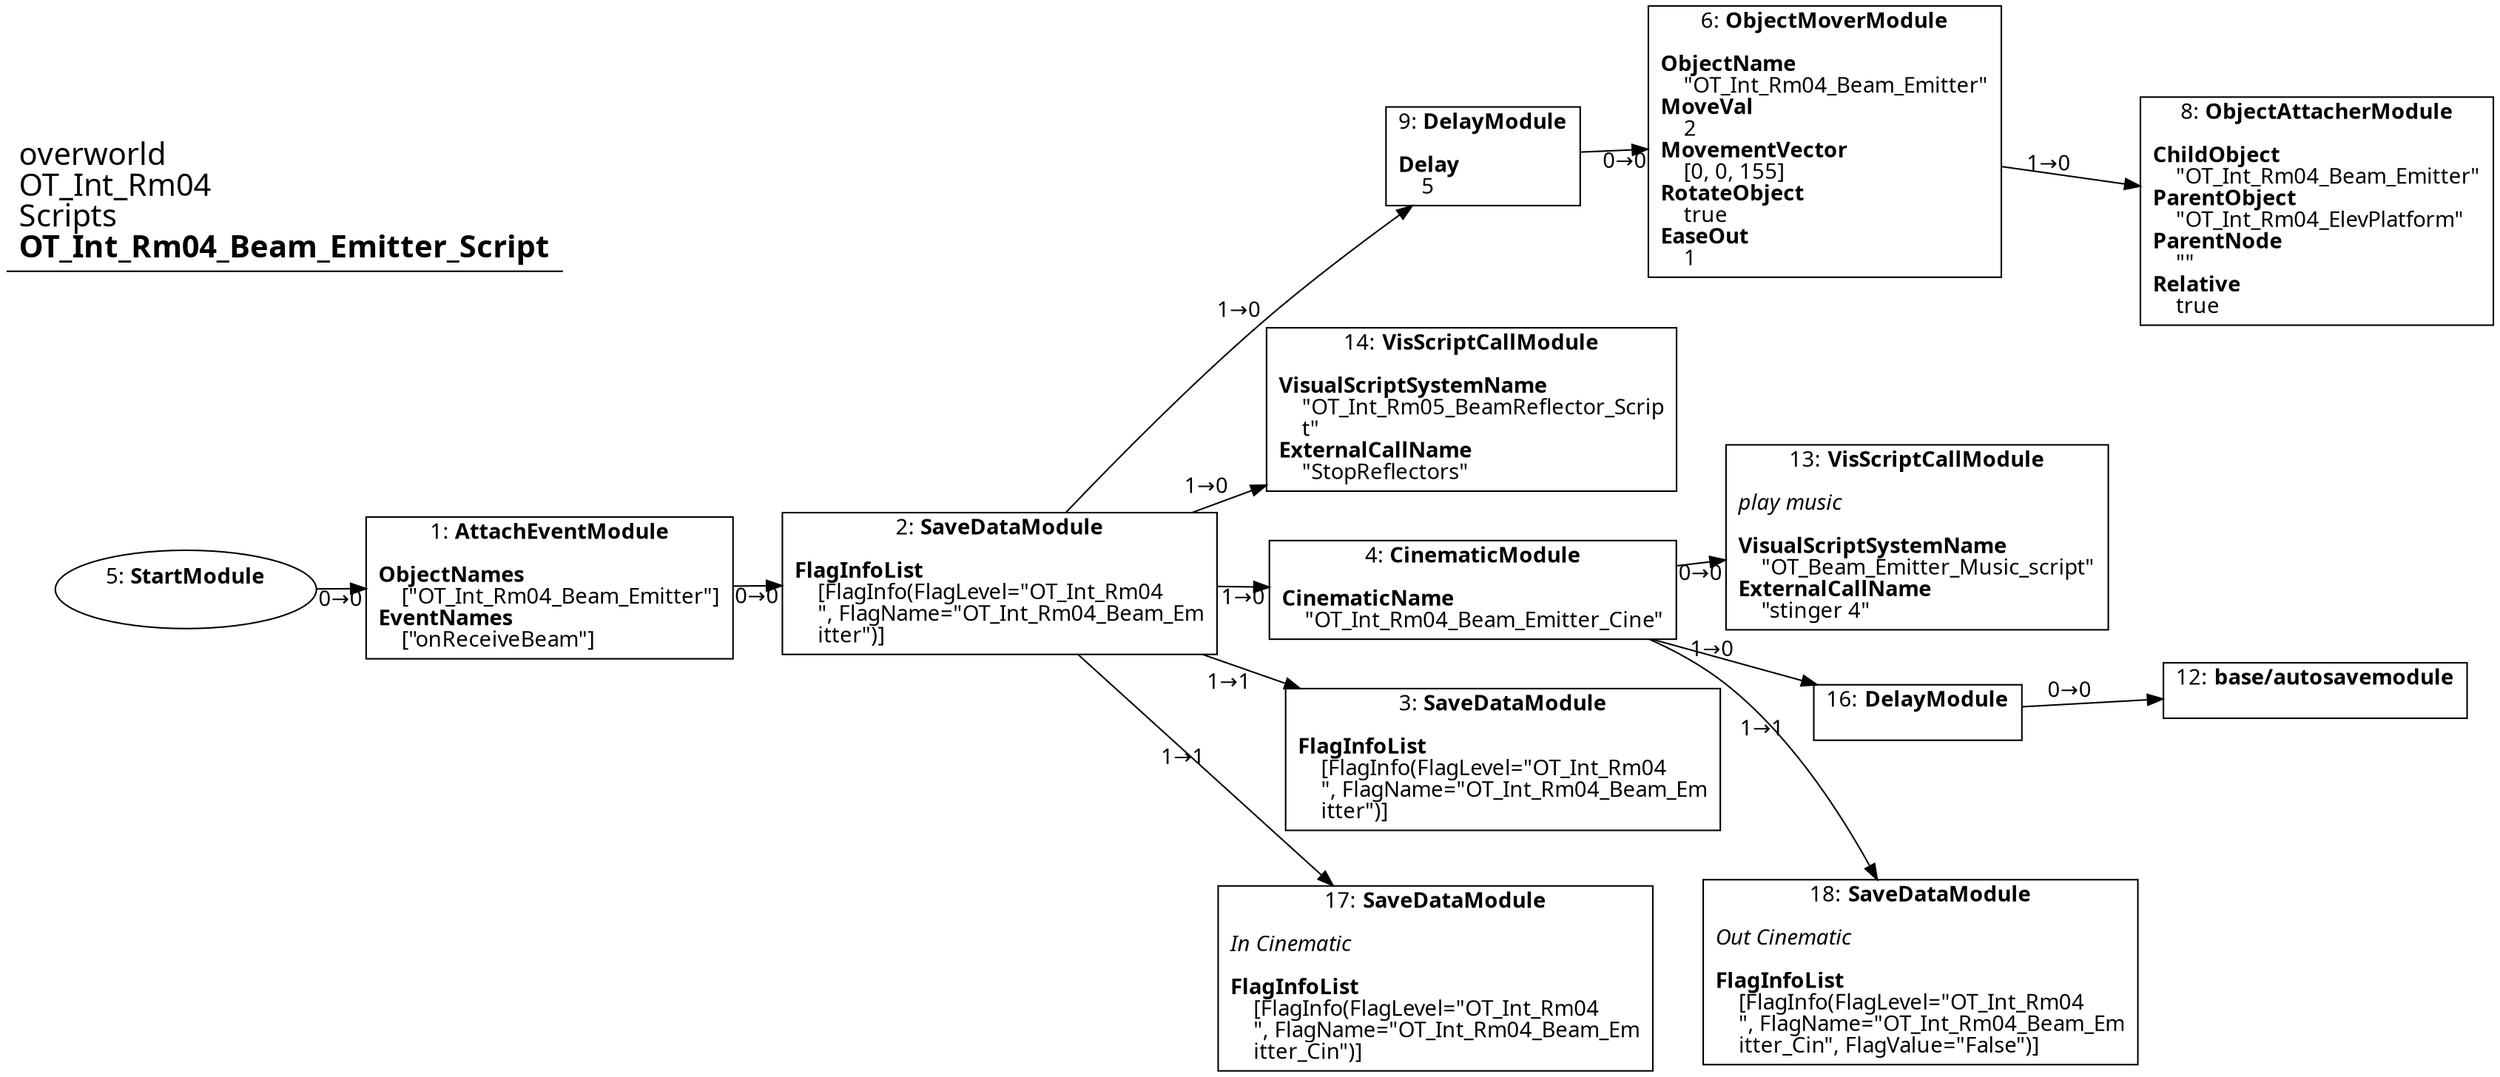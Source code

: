 digraph {
    layout = fdp;
    overlap = prism;
    sep = "+16";
    splines = spline;

    node [ shape = box ];

    graph [ fontname = "Segoe UI" ];
    node [ fontname = "Segoe UI" ];
    edge [ fontname = "Segoe UI" ];

    1 [ label = <1: <b>AttachEventModule</b><br/><br/><b>ObjectNames</b><br align="left"/>    [&quot;OT_Int_Rm04_Beam_Emitter&quot;]<br align="left"/><b>EventNames</b><br align="left"/>    [&quot;onReceiveBeam&quot;]<br align="left"/>> ];
    1 [ pos = "0.178,-0.28800002!" ];
    1 -> 2 [ label = "0→0" ];

    2 [ label = <2: <b>SaveDataModule</b><br/><br/><b>FlagInfoList</b><br align="left"/>    [FlagInfo(FlagLevel=&quot;OT_Int_Rm04<br align="left"/>    &quot;, FlagName=&quot;OT_Int_Rm04_Beam_Em<br align="left"/>    itter&quot;)]<br align="left"/>> ];
    2 [ pos = "0.42100003,-0.28800002!" ];
    2 -> 4 [ label = "1→0" ];
    2 -> 3 [ label = "1→1" ];
    2 -> 9 [ label = "1→0" ];
    2 -> 14 [ label = "1→0" ];
    2 -> 17 [ label = "1→1" ];

    3 [ label = <3: <b>SaveDataModule</b><br/><br/><b>FlagInfoList</b><br align="left"/>    [FlagInfo(FlagLevel=&quot;OT_Int_Rm04<br align="left"/>    &quot;, FlagName=&quot;OT_Int_Rm04_Beam_Em<br align="left"/>    itter&quot;)]<br align="left"/>> ];
    3 [ pos = "0.70400006,-0.40300003!" ];

    4 [ label = <4: <b>CinematicModule</b><br/><br/><b>CinematicName</b><br align="left"/>    &quot;OT_Int_Rm04_Beam_Emitter_Cine&quot;<br align="left"/>> ];
    4 [ pos = "0.702,-0.27600002!" ];
    4 -> 13 [ label = "0→0" ];
    4 -> 16 [ label = "1→0" ];
    4 -> 18 [ label = "1→1" ];

    5 [ label = <5: <b>StartModule</b><br/><br/>> ];
    5 [ shape = oval ]
    5 [ pos = "-0.028,-0.28800002!" ];
    5 -> 1 [ label = "0→0" ];

    6 [ label = <6: <b>ObjectMoverModule</b><br/><br/><b>ObjectName</b><br align="left"/>    &quot;OT_Int_Rm04_Beam_Emitter&quot;<br align="left"/><b>MoveVal</b><br align="left"/>    2<br align="left"/><b>MovementVector</b><br align="left"/>    [0, 0, 155]<br align="left"/><b>RotateObject</b><br align="left"/>    true<br align="left"/><b>EaseOut</b><br align="left"/>    1<br align="left"/>> ];
    6 [ pos = "0.93900007,0.012!" ];
    6 -> 8 [ label = "1→0" ];

    8 [ label = <8: <b>ObjectAttacherModule</b><br/><br/><b>ChildObject</b><br align="left"/>    &quot;OT_Int_Rm04_Beam_Emitter&quot;<br align="left"/><b>ParentObject</b><br align="left"/>    &quot;OT_Int_Rm04_ElevPlatform&quot;<br align="left"/><b>ParentNode</b><br align="left"/>    &quot;&quot;<br align="left"/><b>Relative</b><br align="left"/>    true<br align="left"/>> ];
    8 [ pos = "1.174,-0.011000001!" ];

    9 [ label = <9: <b>DelayModule</b><br/><br/><b>Delay</b><br align="left"/>    5<br align="left"/>> ];
    9 [ pos = "0.721,0.012!" ];
    9 -> 6 [ label = "0→0" ];

    12 [ label = <12: <b>base/autosavemodule</b><br/><br/>> ];
    12 [ pos = "1.195,-0.34600002!" ];

    13 [ label = <13: <b>VisScriptCallModule</b><br/><br/><i>play music<br align="left"/></i><br align="left"/><b>VisualScriptSystemName</b><br align="left"/>    &quot;OT_Beam_Emitter_Music_script&quot;<br align="left"/><b>ExternalCallName</b><br align="left"/>    &quot;stinger 4&quot;<br align="left"/>> ];
    13 [ pos = "0.95800006,-0.27600002!" ];

    14 [ label = <14: <b>VisScriptCallModule</b><br/><br/><b>VisualScriptSystemName</b><br align="left"/>    &quot;OT_Int_Rm05_BeamReflector_Scrip<br align="left"/>    t&quot;<br align="left"/><b>ExternalCallName</b><br align="left"/>    &quot;StopReflectors&quot;<br align="left"/>> ];
    14 [ pos = "0.702,-0.20600002!" ];

    16 [ label = <16: <b>DelayModule</b><br/><br/>> ];
    16 [ pos = "0.957,-0.34600002!" ];
    16 -> 12 [ label = "0→0" ];

    17 [ label = <17: <b>SaveDataModule</b><br/><br/><i>In Cinematic<br align="left"/></i><br align="left"/><b>FlagInfoList</b><br align="left"/>    [FlagInfo(FlagLevel=&quot;OT_Int_Rm04<br align="left"/>    &quot;, FlagName=&quot;OT_Int_Rm04_Beam_Em<br align="left"/>    itter_Cin&quot;)]<br align="left"/>> ];
    17 [ pos = "0.70600003,-0.56600004!" ];

    18 [ label = <18: <b>SaveDataModule</b><br/><br/><i>Out Cinematic<br align="left"/></i><br align="left"/><b>FlagInfoList</b><br align="left"/>    [FlagInfo(FlagLevel=&quot;OT_Int_Rm04<br align="left"/>    &quot;, FlagName=&quot;OT_Int_Rm04_Beam_Em<br align="left"/>    itter_Cin&quot;, FlagValue=&quot;False&quot;)]<br align="left"/>> ];
    18 [ pos = "0.95800006,-0.56200004!" ];

    title [ pos = "-0.029000001,0.013!" ];
    title [ shape = underline ];
    title [ label = <<font point-size="20">overworld<br align="left"/>OT_Int_Rm04<br align="left"/>Scripts<br align="left"/><b>OT_Int_Rm04_Beam_Emitter_Script</b><br align="left"/></font>> ];
}
